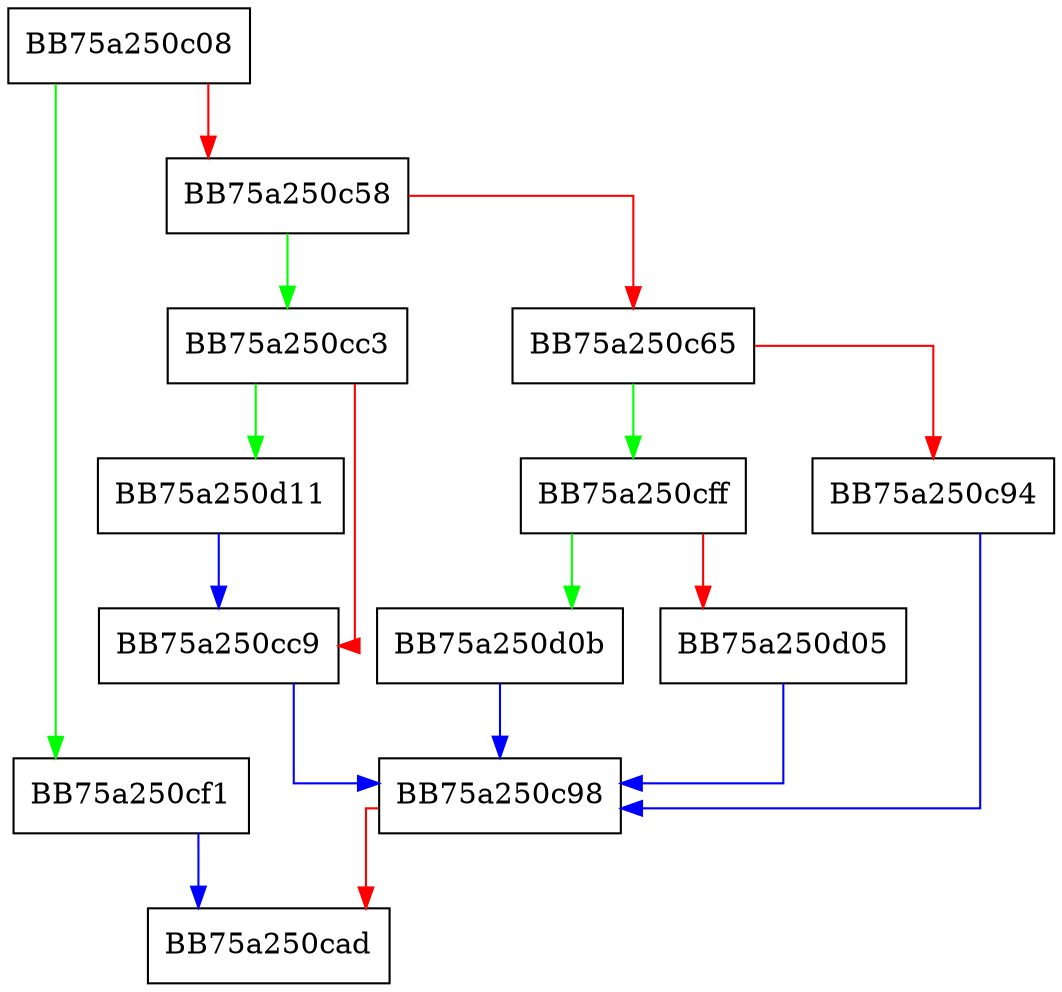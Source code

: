 digraph ReadFileData {
  node [shape="box"];
  graph [splines=ortho];
  BB75a250c08 -> BB75a250cf1 [color="green"];
  BB75a250c08 -> BB75a250c58 [color="red"];
  BB75a250c58 -> BB75a250cc3 [color="green"];
  BB75a250c58 -> BB75a250c65 [color="red"];
  BB75a250c65 -> BB75a250cff [color="green"];
  BB75a250c65 -> BB75a250c94 [color="red"];
  BB75a250c94 -> BB75a250c98 [color="blue"];
  BB75a250c98 -> BB75a250cad [color="red"];
  BB75a250cc3 -> BB75a250d11 [color="green"];
  BB75a250cc3 -> BB75a250cc9 [color="red"];
  BB75a250cc9 -> BB75a250c98 [color="blue"];
  BB75a250cf1 -> BB75a250cad [color="blue"];
  BB75a250cff -> BB75a250d0b [color="green"];
  BB75a250cff -> BB75a250d05 [color="red"];
  BB75a250d05 -> BB75a250c98 [color="blue"];
  BB75a250d0b -> BB75a250c98 [color="blue"];
  BB75a250d11 -> BB75a250cc9 [color="blue"];
}